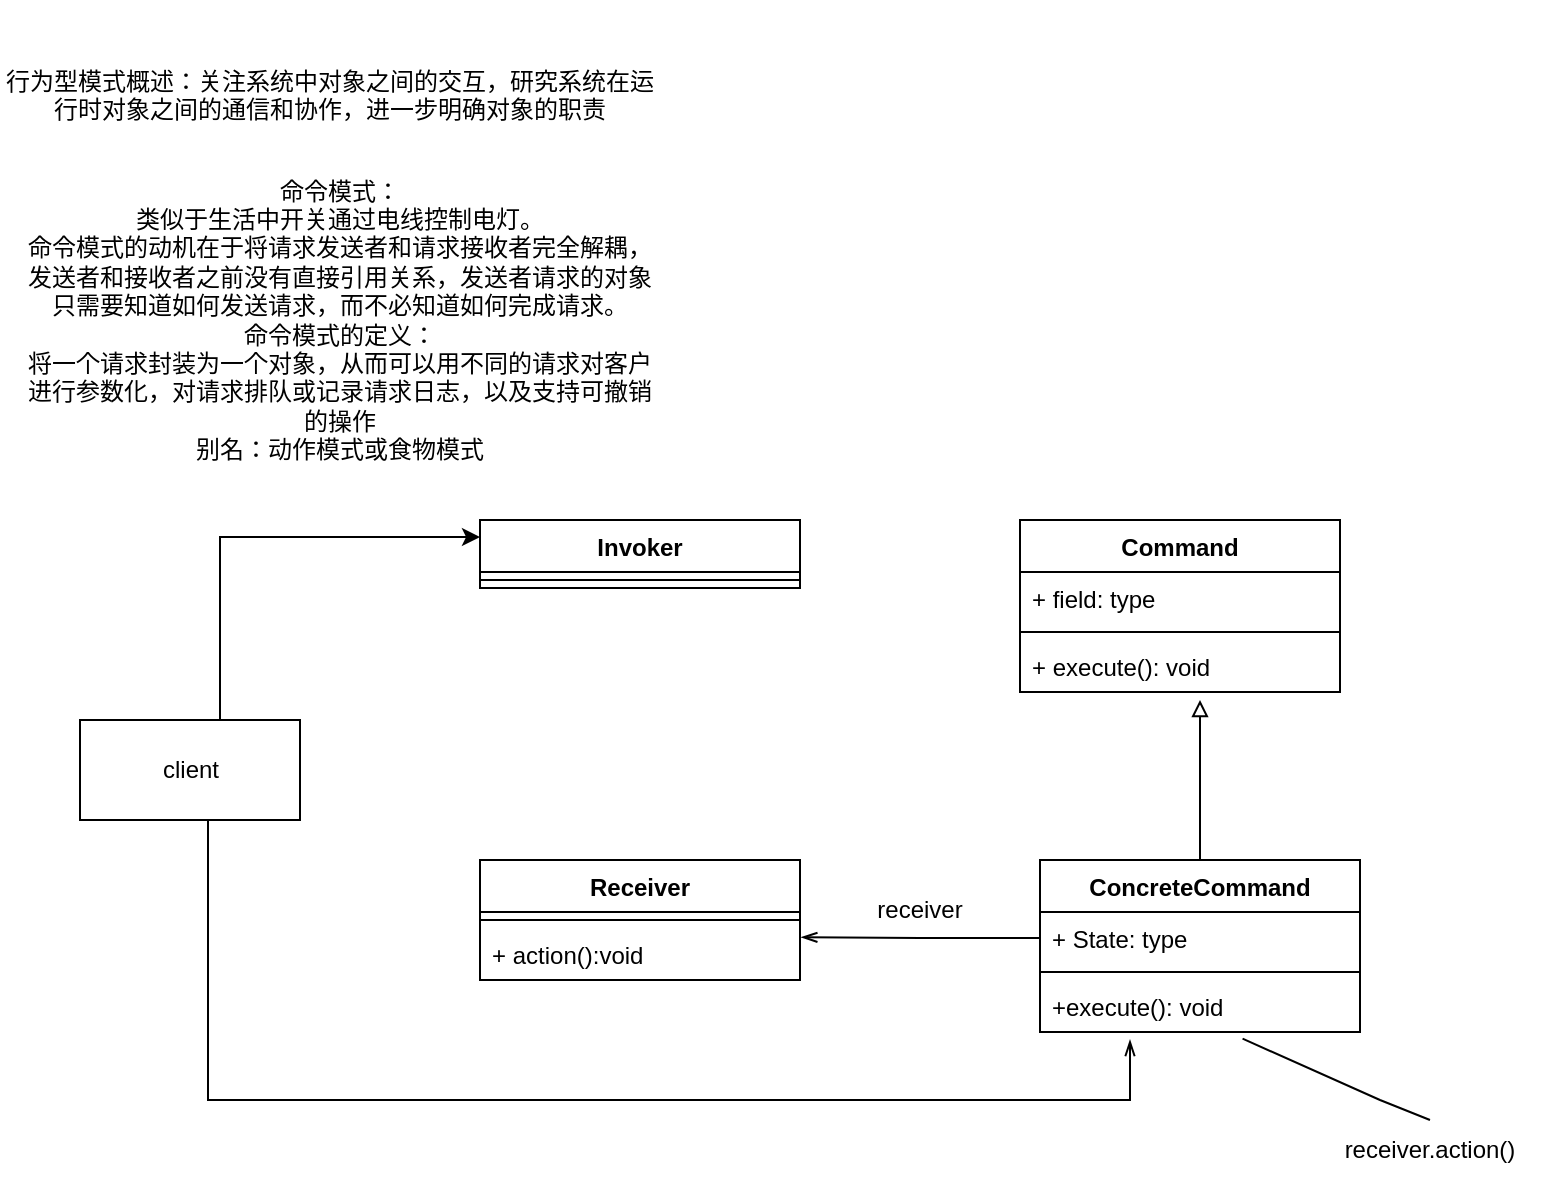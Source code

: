 <mxfile version="20.5.3" type="github">
  <diagram id="HZNUl2CzpaWqqnHRsT74" name="第 1 页">
    <mxGraphModel dx="782" dy="436" grid="1" gridSize="10" guides="1" tooltips="1" connect="1" arrows="1" fold="1" page="1" pageScale="1" pageWidth="827" pageHeight="1169" math="0" shadow="0">
      <root>
        <mxCell id="0" />
        <mxCell id="1" parent="0" />
        <mxCell id="G8l555mlQAZDzIwb1ybo-1" value="行为型模式概述：关注系统中对象之间的交互，研究系统在运行时对象之间的通信和协作，进一步明确对象的职责&lt;br&gt;&lt;br&gt;" style="text;html=1;strokeColor=none;fillColor=none;align=center;verticalAlign=middle;whiteSpace=wrap;rounded=0;" vertex="1" parent="1">
          <mxGeometry x="40" y="10" width="330" height="110" as="geometry" />
        </mxCell>
        <mxCell id="G8l555mlQAZDzIwb1ybo-2" value="命令模式：&lt;br&gt;类似于生活中开关通过电线控制电灯。&lt;br&gt;命令模式的动机在于将请求发送者和请求接收者完全解耦，&lt;br&gt;发送者和接收者之前没有直接引用关系，发送者请求的对象只需要知道如何发送请求，而不必知道如何完成请求。&lt;br&gt;命令模式的定义：&lt;br&gt;将一个请求封装为一个对象，从而可以用不同的请求对客户进行参数化，对请求排队或记录请求日志，以及支持可撤销的操作&lt;br&gt;别名：动作模式或食物模式&lt;br&gt;" style="text;html=1;strokeColor=none;fillColor=none;align=center;verticalAlign=middle;whiteSpace=wrap;rounded=0;" vertex="1" parent="1">
          <mxGeometry x="50" y="120" width="320" height="100" as="geometry" />
        </mxCell>
        <mxCell id="G8l555mlQAZDzIwb1ybo-21" style="edgeStyle=orthogonalEdgeStyle;rounded=0;orthogonalLoop=1;jettySize=auto;html=1;entryX=0;entryY=0.25;entryDx=0;entryDy=0;" edge="1" parent="1" source="G8l555mlQAZDzIwb1ybo-3" target="G8l555mlQAZDzIwb1ybo-4">
          <mxGeometry relative="1" as="geometry">
            <Array as="points">
              <mxPoint x="150" y="279" />
            </Array>
          </mxGeometry>
        </mxCell>
        <mxCell id="G8l555mlQAZDzIwb1ybo-27" style="edgeStyle=orthogonalEdgeStyle;rounded=0;orthogonalLoop=1;jettySize=auto;html=1;entryX=0.225;entryY=1.154;entryDx=0;entryDy=0;entryPerimeter=0;endArrow=openThin;endFill=0;" edge="1" parent="1">
          <mxGeometry relative="1" as="geometry">
            <mxPoint x="144" y="420" as="sourcePoint" />
            <mxPoint x="605" y="530.004" as="targetPoint" />
            <Array as="points">
              <mxPoint x="144" y="560" />
              <mxPoint x="605" y="560" />
            </Array>
          </mxGeometry>
        </mxCell>
        <mxCell id="G8l555mlQAZDzIwb1ybo-3" value="client" style="html=1;" vertex="1" parent="1">
          <mxGeometry x="80" y="370" width="110" height="50" as="geometry" />
        </mxCell>
        <mxCell id="G8l555mlQAZDzIwb1ybo-4" value="Invoker" style="swimlane;fontStyle=1;align=center;verticalAlign=top;childLayout=stackLayout;horizontal=1;startSize=26;horizontalStack=0;resizeParent=1;resizeParentMax=0;resizeLast=0;collapsible=1;marginBottom=0;" vertex="1" parent="1">
          <mxGeometry x="280" y="270" width="160" height="34" as="geometry" />
        </mxCell>
        <mxCell id="G8l555mlQAZDzIwb1ybo-6" value="" style="line;strokeWidth=1;fillColor=none;align=left;verticalAlign=middle;spacingTop=-1;spacingLeft=3;spacingRight=3;rotatable=0;labelPosition=right;points=[];portConstraint=eastwest;strokeColor=inherit;" vertex="1" parent="G8l555mlQAZDzIwb1ybo-4">
          <mxGeometry y="26" width="160" height="8" as="geometry" />
        </mxCell>
        <mxCell id="G8l555mlQAZDzIwb1ybo-8" value="Command" style="swimlane;fontStyle=1;align=center;verticalAlign=top;childLayout=stackLayout;horizontal=1;startSize=26;horizontalStack=0;resizeParent=1;resizeParentMax=0;resizeLast=0;collapsible=1;marginBottom=0;" vertex="1" parent="1">
          <mxGeometry x="550" y="270" width="160" height="86" as="geometry" />
        </mxCell>
        <mxCell id="G8l555mlQAZDzIwb1ybo-9" value="+ field: type" style="text;strokeColor=none;fillColor=none;align=left;verticalAlign=top;spacingLeft=4;spacingRight=4;overflow=hidden;rotatable=0;points=[[0,0.5],[1,0.5]];portConstraint=eastwest;" vertex="1" parent="G8l555mlQAZDzIwb1ybo-8">
          <mxGeometry y="26" width="160" height="26" as="geometry" />
        </mxCell>
        <mxCell id="G8l555mlQAZDzIwb1ybo-10" value="" style="line;strokeWidth=1;fillColor=none;align=left;verticalAlign=middle;spacingTop=-1;spacingLeft=3;spacingRight=3;rotatable=0;labelPosition=right;points=[];portConstraint=eastwest;strokeColor=inherit;" vertex="1" parent="G8l555mlQAZDzIwb1ybo-8">
          <mxGeometry y="52" width="160" height="8" as="geometry" />
        </mxCell>
        <mxCell id="G8l555mlQAZDzIwb1ybo-11" value="+ execute(): void" style="text;strokeColor=none;fillColor=none;align=left;verticalAlign=top;spacingLeft=4;spacingRight=4;overflow=hidden;rotatable=0;points=[[0,0.5],[1,0.5]];portConstraint=eastwest;" vertex="1" parent="G8l555mlQAZDzIwb1ybo-8">
          <mxGeometry y="60" width="160" height="26" as="geometry" />
        </mxCell>
        <mxCell id="G8l555mlQAZDzIwb1ybo-12" value="Receiver" style="swimlane;fontStyle=1;align=center;verticalAlign=top;childLayout=stackLayout;horizontal=1;startSize=26;horizontalStack=0;resizeParent=1;resizeParentMax=0;resizeLast=0;collapsible=1;marginBottom=0;" vertex="1" parent="1">
          <mxGeometry x="280" y="440" width="160" height="60" as="geometry" />
        </mxCell>
        <mxCell id="G8l555mlQAZDzIwb1ybo-14" value="" style="line;strokeWidth=1;fillColor=none;align=left;verticalAlign=middle;spacingTop=-1;spacingLeft=3;spacingRight=3;rotatable=0;labelPosition=right;points=[];portConstraint=eastwest;strokeColor=inherit;" vertex="1" parent="G8l555mlQAZDzIwb1ybo-12">
          <mxGeometry y="26" width="160" height="8" as="geometry" />
        </mxCell>
        <mxCell id="G8l555mlQAZDzIwb1ybo-15" value="+ action():void" style="text;strokeColor=none;fillColor=none;align=left;verticalAlign=top;spacingLeft=4;spacingRight=4;overflow=hidden;rotatable=0;points=[[0,0.5],[1,0.5]];portConstraint=eastwest;" vertex="1" parent="G8l555mlQAZDzIwb1ybo-12">
          <mxGeometry y="34" width="160" height="26" as="geometry" />
        </mxCell>
        <mxCell id="G8l555mlQAZDzIwb1ybo-23" style="edgeStyle=orthogonalEdgeStyle;rounded=0;orthogonalLoop=1;jettySize=auto;html=1;endArrow=block;endFill=0;" edge="1" parent="1" source="G8l555mlQAZDzIwb1ybo-16">
          <mxGeometry relative="1" as="geometry">
            <mxPoint x="640" y="360" as="targetPoint" />
          </mxGeometry>
        </mxCell>
        <mxCell id="G8l555mlQAZDzIwb1ybo-16" value="ConcreteCommand" style="swimlane;fontStyle=1;align=center;verticalAlign=top;childLayout=stackLayout;horizontal=1;startSize=26;horizontalStack=0;resizeParent=1;resizeParentMax=0;resizeLast=0;collapsible=1;marginBottom=0;" vertex="1" parent="1">
          <mxGeometry x="560" y="440" width="160" height="86" as="geometry" />
        </mxCell>
        <mxCell id="G8l555mlQAZDzIwb1ybo-17" value="+ State: type" style="text;strokeColor=none;fillColor=none;align=left;verticalAlign=top;spacingLeft=4;spacingRight=4;overflow=hidden;rotatable=0;points=[[0,0.5],[1,0.5]];portConstraint=eastwest;" vertex="1" parent="G8l555mlQAZDzIwb1ybo-16">
          <mxGeometry y="26" width="160" height="26" as="geometry" />
        </mxCell>
        <mxCell id="G8l555mlQAZDzIwb1ybo-18" value="" style="line;strokeWidth=1;fillColor=none;align=left;verticalAlign=middle;spacingTop=-1;spacingLeft=3;spacingRight=3;rotatable=0;labelPosition=right;points=[];portConstraint=eastwest;strokeColor=inherit;" vertex="1" parent="G8l555mlQAZDzIwb1ybo-16">
          <mxGeometry y="52" width="160" height="8" as="geometry" />
        </mxCell>
        <mxCell id="G8l555mlQAZDzIwb1ybo-19" value="+execute(): void" style="text;strokeColor=none;fillColor=none;align=left;verticalAlign=top;spacingLeft=4;spacingRight=4;overflow=hidden;rotatable=0;points=[[0,0.5],[1,0.5]];portConstraint=eastwest;" vertex="1" parent="G8l555mlQAZDzIwb1ybo-16">
          <mxGeometry y="60" width="160" height="26" as="geometry" />
        </mxCell>
        <mxCell id="G8l555mlQAZDzIwb1ybo-24" style="edgeStyle=orthogonalEdgeStyle;rounded=0;orthogonalLoop=1;jettySize=auto;html=1;entryX=1.004;entryY=0.179;entryDx=0;entryDy=0;entryPerimeter=0;endArrow=openThin;endFill=0;" edge="1" parent="1" source="G8l555mlQAZDzIwb1ybo-17" target="G8l555mlQAZDzIwb1ybo-15">
          <mxGeometry relative="1" as="geometry" />
        </mxCell>
        <mxCell id="G8l555mlQAZDzIwb1ybo-25" value="receiver" style="text;html=1;strokeColor=none;fillColor=none;align=center;verticalAlign=middle;whiteSpace=wrap;rounded=0;" vertex="1" parent="1">
          <mxGeometry x="470" y="450" width="60" height="30" as="geometry" />
        </mxCell>
        <mxCell id="G8l555mlQAZDzIwb1ybo-28" value="receiver.action()" style="text;html=1;strokeColor=none;fillColor=none;align=center;verticalAlign=middle;whiteSpace=wrap;rounded=0;" vertex="1" parent="1">
          <mxGeometry x="700" y="570" width="110" height="30" as="geometry" />
        </mxCell>
        <mxCell id="G8l555mlQAZDzIwb1ybo-29" value="" style="endArrow=none;html=1;rounded=0;entryX=0.5;entryY=0;entryDx=0;entryDy=0;exitX=0.633;exitY=1.128;exitDx=0;exitDy=0;exitPerimeter=0;" edge="1" parent="1" source="G8l555mlQAZDzIwb1ybo-19" target="G8l555mlQAZDzIwb1ybo-28">
          <mxGeometry width="50" height="50" relative="1" as="geometry">
            <mxPoint x="480" y="430" as="sourcePoint" />
            <mxPoint x="530" y="380" as="targetPoint" />
            <Array as="points">
              <mxPoint x="730" y="560" />
            </Array>
          </mxGeometry>
        </mxCell>
      </root>
    </mxGraphModel>
  </diagram>
</mxfile>
